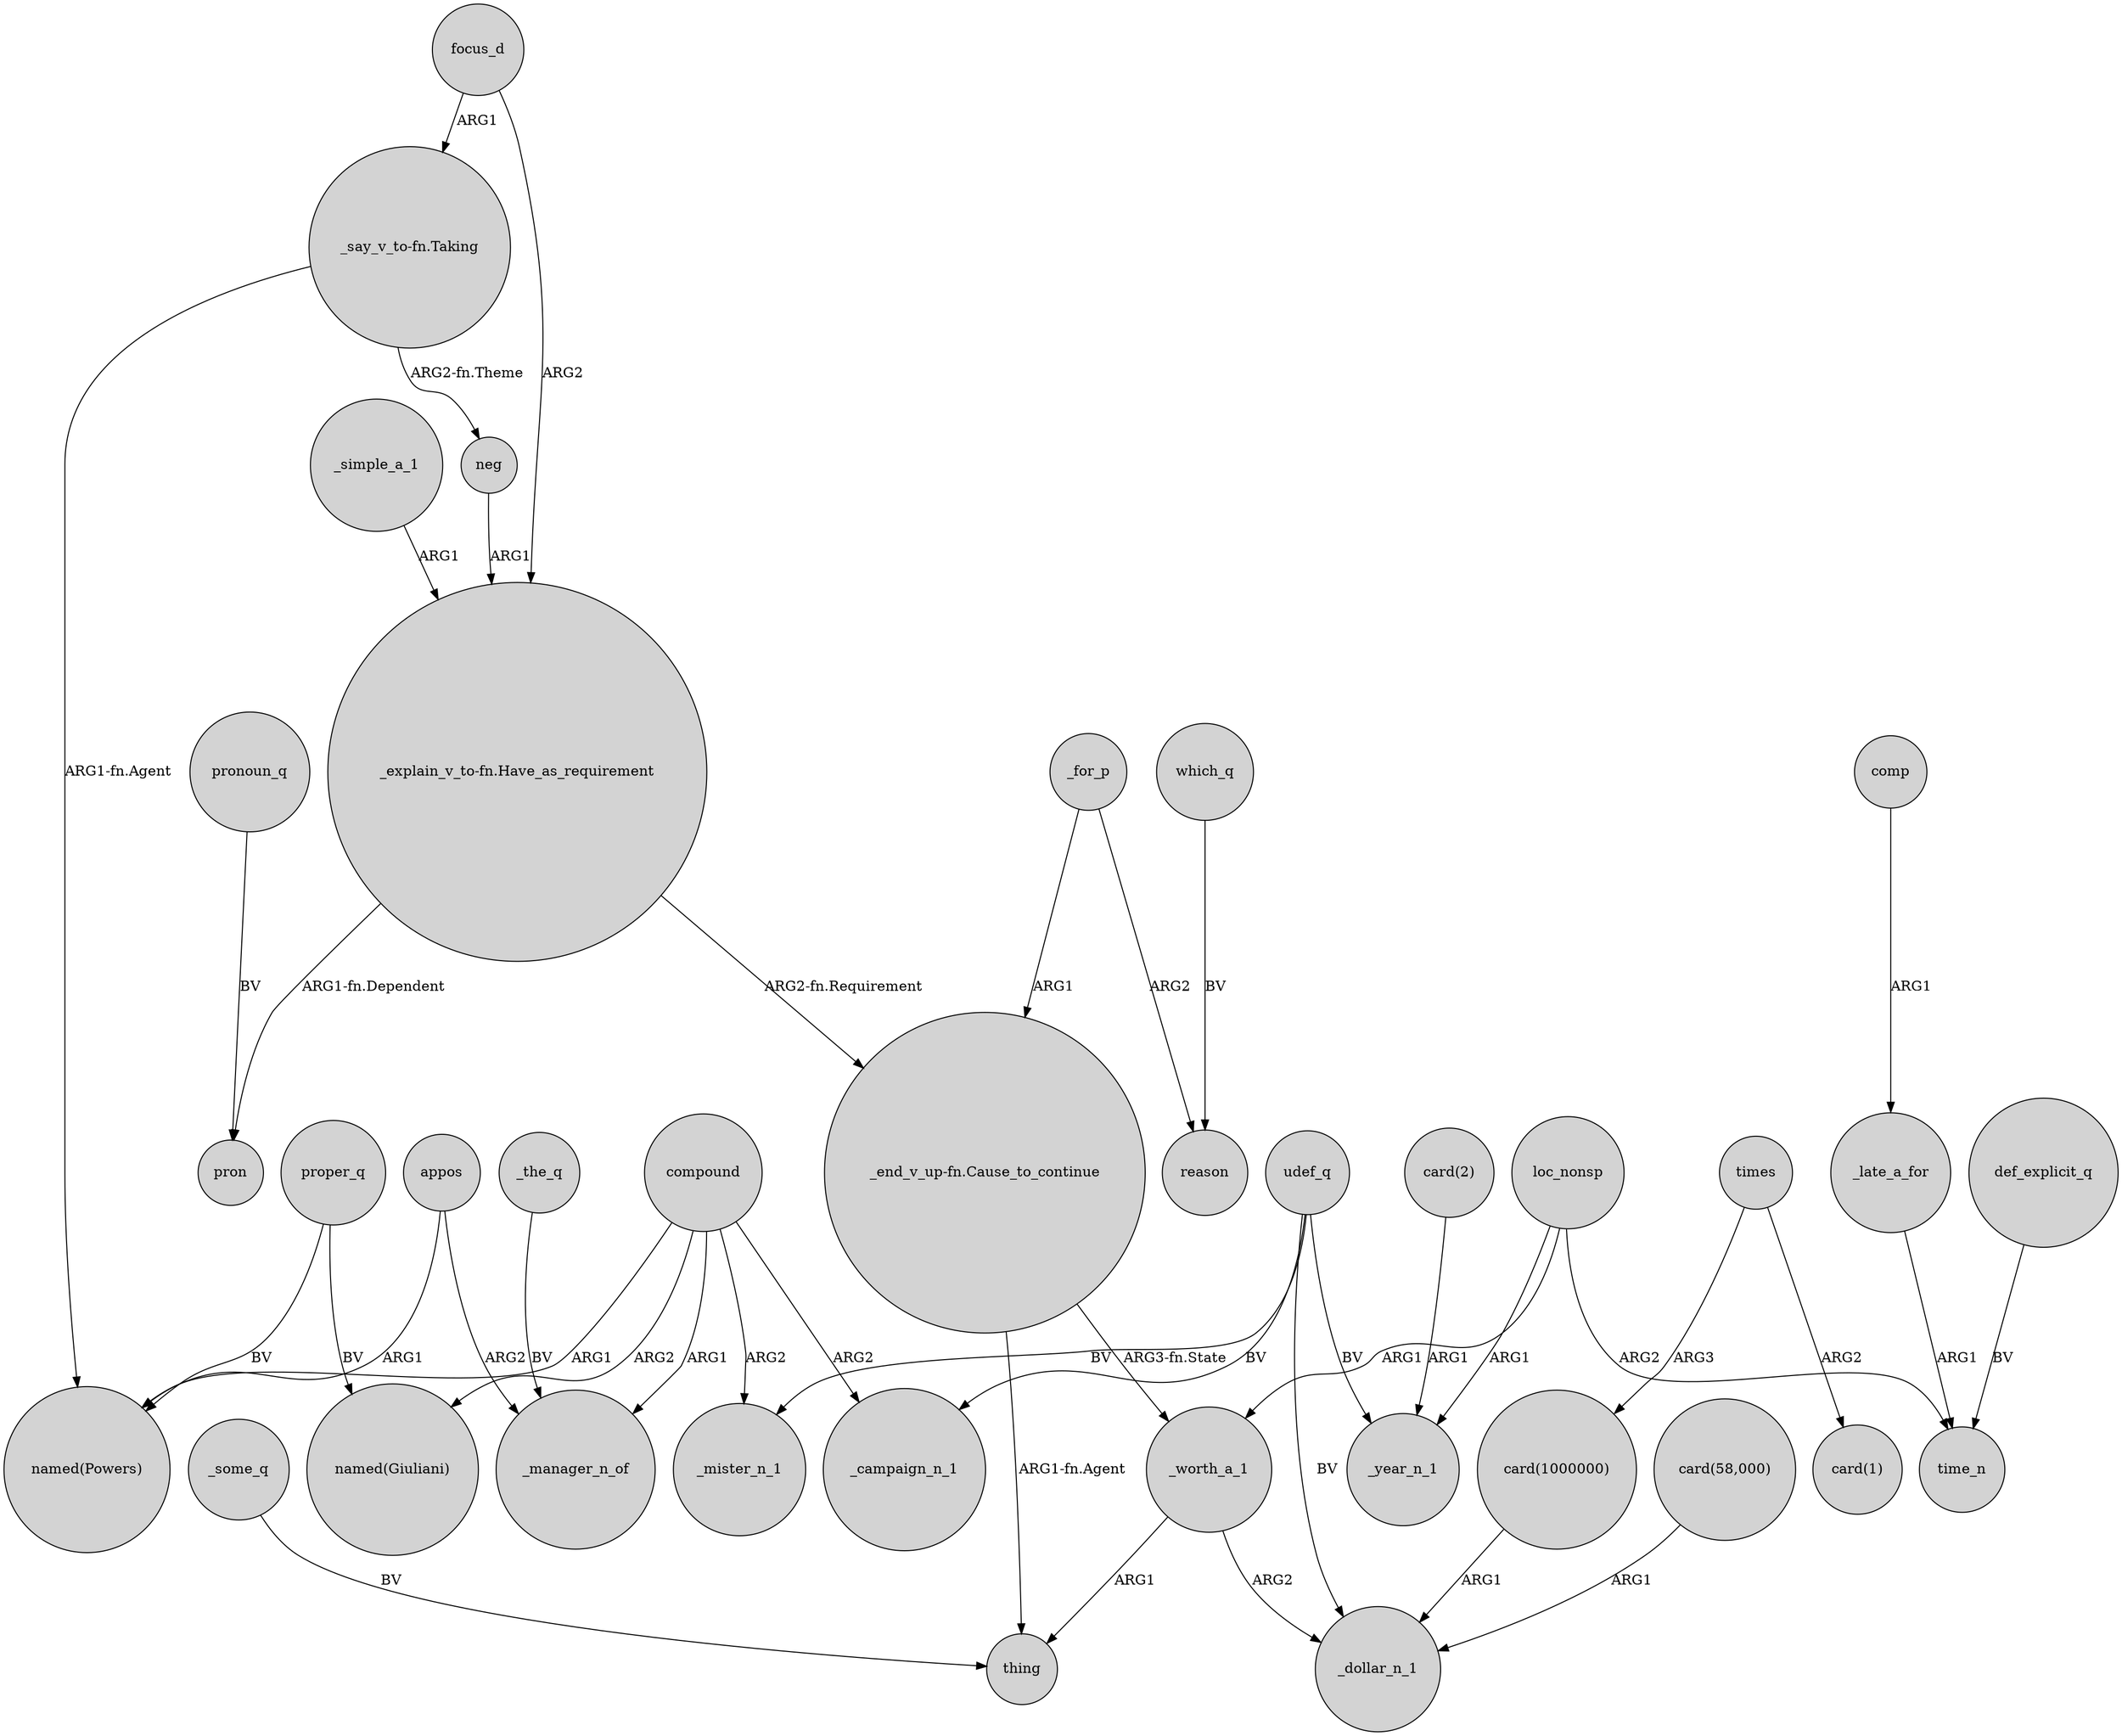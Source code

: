 digraph {
	node [shape=circle style=filled]
	_worth_a_1 -> thing [label=ARG1]
	compound -> "named(Giuliani)" [label=ARG2]
	compound -> _mister_n_1 [label=ARG2]
	"_end_v_up-fn.Cause_to_continue" -> thing [label="ARG1-fn.Agent"]
	focus_d -> "_explain_v_to-fn.Have_as_requirement" [label=ARG2]
	focus_d -> "_say_v_to-fn.Taking" [label=ARG1]
	udef_q -> _campaign_n_1 [label=BV]
	"_explain_v_to-fn.Have_as_requirement" -> pron [label="ARG1-fn.Dependent"]
	which_q -> reason [label=BV]
	loc_nonsp -> _year_n_1 [label=ARG1]
	compound -> _campaign_n_1 [label=ARG2]
	times -> "card(1000000)" [label=ARG3]
	_simple_a_1 -> "_explain_v_to-fn.Have_as_requirement" [label=ARG1]
	times -> "card(1)" [label=ARG2]
	"_end_v_up-fn.Cause_to_continue" -> _worth_a_1 [label="ARG3-fn.State"]
	_for_p -> reason [label=ARG2]
	"_explain_v_to-fn.Have_as_requirement" -> "_end_v_up-fn.Cause_to_continue" [label="ARG2-fn.Requirement"]
	"_say_v_to-fn.Taking" -> neg [label="ARG2-fn.Theme"]
	udef_q -> _mister_n_1 [label=BV]
	_worth_a_1 -> _dollar_n_1 [label=ARG2]
	_some_q -> thing [label=BV]
	compound -> "named(Powers)" [label=ARG1]
	pronoun_q -> pron [label=BV]
	loc_nonsp -> _worth_a_1 [label=ARG1]
	_late_a_for -> time_n [label=ARG1]
	proper_q -> "named(Powers)" [label=BV]
	comp -> _late_a_for [label=ARG1]
	_the_q -> _manager_n_of [label=BV]
	_for_p -> "_end_v_up-fn.Cause_to_continue" [label=ARG1]
	udef_q -> _dollar_n_1 [label=BV]
	"card(1000000)" -> _dollar_n_1 [label=ARG1]
	neg -> "_explain_v_to-fn.Have_as_requirement" [label=ARG1]
	proper_q -> "named(Giuliani)" [label=BV]
	appos -> _manager_n_of [label=ARG2]
	def_explicit_q -> time_n [label=BV]
	udef_q -> _year_n_1 [label=BV]
	loc_nonsp -> time_n [label=ARG2]
	"card(2)" -> _year_n_1 [label=ARG1]
	"card(58,000)" -> _dollar_n_1 [label=ARG1]
	"_say_v_to-fn.Taking" -> "named(Powers)" [label="ARG1-fn.Agent"]
	compound -> _manager_n_of [label=ARG1]
	appos -> "named(Powers)" [label=ARG1]
}
